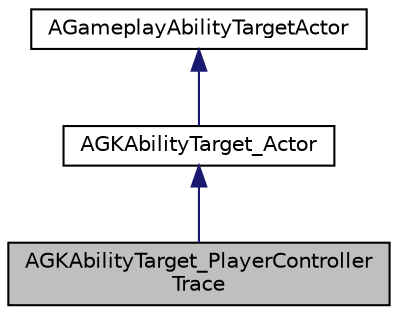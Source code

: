 digraph "AGKAbilityTarget_PlayerControllerTrace"
{
 // LATEX_PDF_SIZE
  edge [fontname="Helvetica",fontsize="10",labelfontname="Helvetica",labelfontsize="10"];
  node [fontname="Helvetica",fontsize="10",shape=record];
  Node1 [label="AGKAbilityTarget_PlayerController\lTrace",height=0.2,width=0.4,color="black", fillcolor="grey75", style="filled", fontcolor="black",tooltip=" "];
  Node2 -> Node1 [dir="back",color="midnightblue",fontsize="10",style="solid",fontname="Helvetica"];
  Node2 [label="AGKAbilityTarget_Actor",height=0.2,width=0.4,color="black", fillcolor="white", style="filled",URL="$classAGKAbilityTarget__Actor.html",tooltip=" "];
  Node3 -> Node2 [dir="back",color="midnightblue",fontsize="10",style="solid",fontname="Helvetica"];
  Node3 [label="AGameplayAbilityTargetActor",height=0.2,width=0.4,color="black", fillcolor="white", style="filled",tooltip=" "];
}
